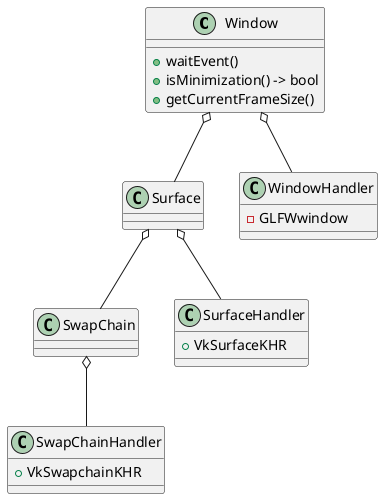 @startuml window

class Window {
    + waitEvent()
    + isMinimization() -> bool
    + getCurrentFrameSize()
}

class Surface {
}

class SwapChain {
}

class WindowHandler {
    - GLFWwindow
}

class SurfaceHandler {
    + VkSurfaceKHR
}

class SwapChainHandler {
    + VkSwapchainKHR
}

Window o-- Surface
Surface o-- SwapChain

Window o-- WindowHandler
Surface o-- SurfaceHandler
SwapChain o-- SwapChainHandler

@enduml